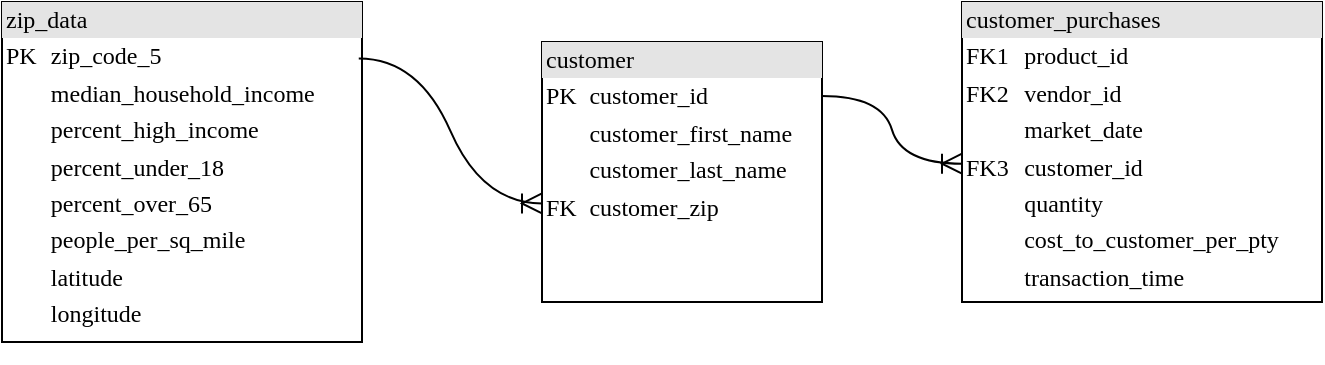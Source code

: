 <mxfile version="24.4.3" type="github">
  <diagram name="Page-1" id="2ca16b54-16f6-2749-3443-fa8db7711227">
    <mxGraphModel dx="1258" dy="629" grid="1" gridSize="10" guides="1" tooltips="1" connect="1" arrows="1" fold="1" page="1" pageScale="1" pageWidth="1100" pageHeight="850" background="none" math="0" shadow="0">
      <root>
        <mxCell id="0" />
        <mxCell id="1" parent="0" />
        <mxCell id="2ed32ef02a7f4228-3" value="&lt;div style=&quot;box-sizing: border-box ; width: 100% ; background: #e4e4e4 ; padding: 2px&quot;&gt;customer&lt;/div&gt;&lt;table style=&quot;width: 100% ; font-size: 1em&quot; cellpadding=&quot;2&quot; cellspacing=&quot;0&quot;&gt;&lt;tbody&gt;&lt;tr&gt;&lt;td&gt;PK&lt;/td&gt;&lt;td&gt;customer_id&lt;/td&gt;&lt;/tr&gt;&lt;tr&gt;&lt;td&gt;&lt;br&gt;&lt;/td&gt;&lt;td&gt;customer_first_name&lt;/td&gt;&lt;/tr&gt;&lt;tr&gt;&lt;td&gt;&lt;br&gt;&lt;/td&gt;&lt;td&gt;customer_last_name&lt;br&gt;&lt;/td&gt;&lt;/tr&gt;&lt;tr&gt;&lt;td&gt;FK&lt;br&gt;&lt;/td&gt;&lt;td&gt;customer_zip&lt;br&gt;&lt;/td&gt;&lt;/tr&gt;&lt;/tbody&gt;&lt;/table&gt;" style="verticalAlign=top;align=left;overflow=fill;html=1;rounded=0;shadow=0;comic=0;labelBackgroundColor=none;strokeWidth=1;fontFamily=Verdana;fontSize=12" parent="1" vertex="1">
          <mxGeometry x="390" y="300" width="140" height="130" as="geometry" />
        </mxCell>
        <mxCell id="2ed32ef02a7f4228-8" value="&lt;div style=&quot;box-sizing: border-box ; width: 100% ; background: #e4e4e4 ; padding: 2px&quot;&gt;zip_data&lt;/div&gt;&lt;table style=&quot;width: 100% ; font-size: 1em&quot; cellpadding=&quot;2&quot; cellspacing=&quot;0&quot;&gt;&lt;tbody&gt;&lt;tr&gt;&lt;td&gt;PK&lt;/td&gt;&lt;td&gt;zip_code_5&lt;br&gt;&lt;/td&gt;&lt;/tr&gt;&lt;tr&gt;&lt;td&gt;&lt;br&gt;&lt;/td&gt;&lt;td&gt;median_household_income&lt;br&gt;&lt;/td&gt;&lt;/tr&gt;&lt;tr&gt;&lt;td&gt;&lt;/td&gt;&lt;td&gt;percent_high_income&lt;/td&gt;&lt;/tr&gt;&lt;tr&gt;&lt;td&gt;&lt;br&gt;&lt;/td&gt;&lt;td&gt;percent_under_18&lt;br&gt;&lt;/td&gt;&lt;/tr&gt;&lt;tr&gt;&lt;td&gt;&lt;br&gt;&lt;/td&gt;&lt;td&gt;percent_over_65&lt;br&gt;&lt;/td&gt;&lt;/tr&gt;&lt;tr&gt;&lt;td&gt;&lt;br&gt;&lt;/td&gt;&lt;td&gt;people_per_sq_mile&lt;br&gt;&lt;/td&gt;&lt;/tr&gt;&lt;tr&gt;&lt;td&gt;&lt;br&gt;&lt;/td&gt;&lt;td&gt;latitude&lt;br&gt;&lt;/td&gt;&lt;/tr&gt;&lt;tr&gt;&lt;td&gt;&lt;br&gt;&lt;/td&gt;&lt;td&gt;longitude&lt;br&gt;&lt;/td&gt;&lt;/tr&gt;&lt;tr&gt;&lt;td&gt;&lt;/td&gt;&lt;td&gt;&lt;br&gt;&lt;/td&gt;&lt;/tr&gt;&lt;/tbody&gt;&lt;/table&gt;" style="verticalAlign=top;align=left;overflow=fill;html=1;rounded=0;shadow=0;comic=0;labelBackgroundColor=none;strokeWidth=1;fontFamily=Verdana;fontSize=12" parent="1" vertex="1">
          <mxGeometry x="120" y="280" width="180" height="170" as="geometry" />
        </mxCell>
        <mxCell id="5__TBAauH1WWJlQMv8yS-5" value="&lt;div style=&quot;box-sizing: border-box ; width: 100% ; background: #e4e4e4 ; padding: 2px&quot;&gt;customer_purchases&lt;/div&gt;&lt;table style=&quot;width: 100% ; font-size: 1em&quot; cellpadding=&quot;2&quot; cellspacing=&quot;0&quot;&gt;&lt;tbody&gt;&lt;tr&gt;&lt;td&gt;FK1&lt;br&gt;&lt;/td&gt;&lt;td&gt;product_id&lt;/td&gt;&lt;/tr&gt;&lt;tr&gt;&lt;td&gt;FK2&lt;/td&gt;&lt;td&gt;vendor_id&lt;/td&gt;&lt;/tr&gt;&lt;tr&gt;&lt;td&gt;&lt;/td&gt;&lt;td&gt;market_date&lt;/td&gt;&lt;/tr&gt;&lt;tr&gt;&lt;td&gt;FK3&lt;br&gt;&lt;/td&gt;&lt;td&gt;customer_id&lt;br&gt;&lt;/td&gt;&lt;/tr&gt;&lt;tr&gt;&lt;td&gt;&lt;br&gt;&lt;/td&gt;&lt;td&gt;quantity&lt;br&gt;&lt;/td&gt;&lt;/tr&gt;&lt;tr&gt;&lt;td&gt;&lt;br&gt;&lt;/td&gt;&lt;td&gt;cost_to_customer_per_pty&lt;br&gt;&lt;/td&gt;&lt;/tr&gt;&lt;tr&gt;&lt;td&gt;&lt;br&gt;&lt;/td&gt;&lt;td&gt;transaction_time&lt;br&gt;&lt;/td&gt;&lt;/tr&gt;&lt;tr&gt;&lt;td&gt;&lt;/td&gt;&lt;td&gt;&lt;br&gt;&lt;/td&gt;&lt;/tr&gt;&lt;/tbody&gt;&lt;/table&gt;" style="verticalAlign=top;align=left;overflow=fill;html=1;rounded=0;shadow=0;comic=0;labelBackgroundColor=none;strokeWidth=1;fontFamily=Verdana;fontSize=12" vertex="1" parent="1">
          <mxGeometry x="600" y="280" width="180" height="150" as="geometry" />
        </mxCell>
        <mxCell id="5__TBAauH1WWJlQMv8yS-6" style="edgeStyle=none;curved=1;rounded=0;orthogonalLoop=1;jettySize=auto;html=1;exitX=0.5;exitY=1;exitDx=0;exitDy=0;fontSize=12;startSize=8;endSize=8;" edge="1" parent="1" source="2ed32ef02a7f4228-8" target="2ed32ef02a7f4228-8">
          <mxGeometry relative="1" as="geometry" />
        </mxCell>
        <mxCell id="5__TBAauH1WWJlQMv8yS-7" value="" style="edgeStyle=entityRelationEdgeStyle;fontSize=12;html=1;endArrow=ERoneToMany;rounded=0;startSize=8;endSize=8;curved=1;entryX=-0.019;entryY=0.621;entryDx=0;entryDy=0;entryPerimeter=0;exitX=0.991;exitY=0.166;exitDx=0;exitDy=0;exitPerimeter=0;" edge="1" parent="1" source="2ed32ef02a7f4228-8">
          <mxGeometry width="100" height="100" relative="1" as="geometry">
            <mxPoint x="302.66" y="310" as="sourcePoint" />
            <mxPoint x="390.0" y="380.73" as="targetPoint" />
            <Array as="points">
              <mxPoint x="372.66" y="370.37" />
              <mxPoint x="372.66" y="370.37" />
            </Array>
          </mxGeometry>
        </mxCell>
        <mxCell id="5__TBAauH1WWJlQMv8yS-8" value="" style="edgeStyle=entityRelationEdgeStyle;fontSize=12;html=1;endArrow=ERoneToMany;rounded=0;startSize=8;endSize=8;curved=1;entryX=-0.013;entryY=0.539;entryDx=0;entryDy=0;entryPerimeter=0;" edge="1" parent="1">
          <mxGeometry width="100" height="100" relative="1" as="geometry">
            <mxPoint x="530" y="327" as="sourcePoint" />
            <mxPoint x="600.0" y="360.85" as="targetPoint" />
          </mxGeometry>
        </mxCell>
      </root>
    </mxGraphModel>
  </diagram>
</mxfile>
